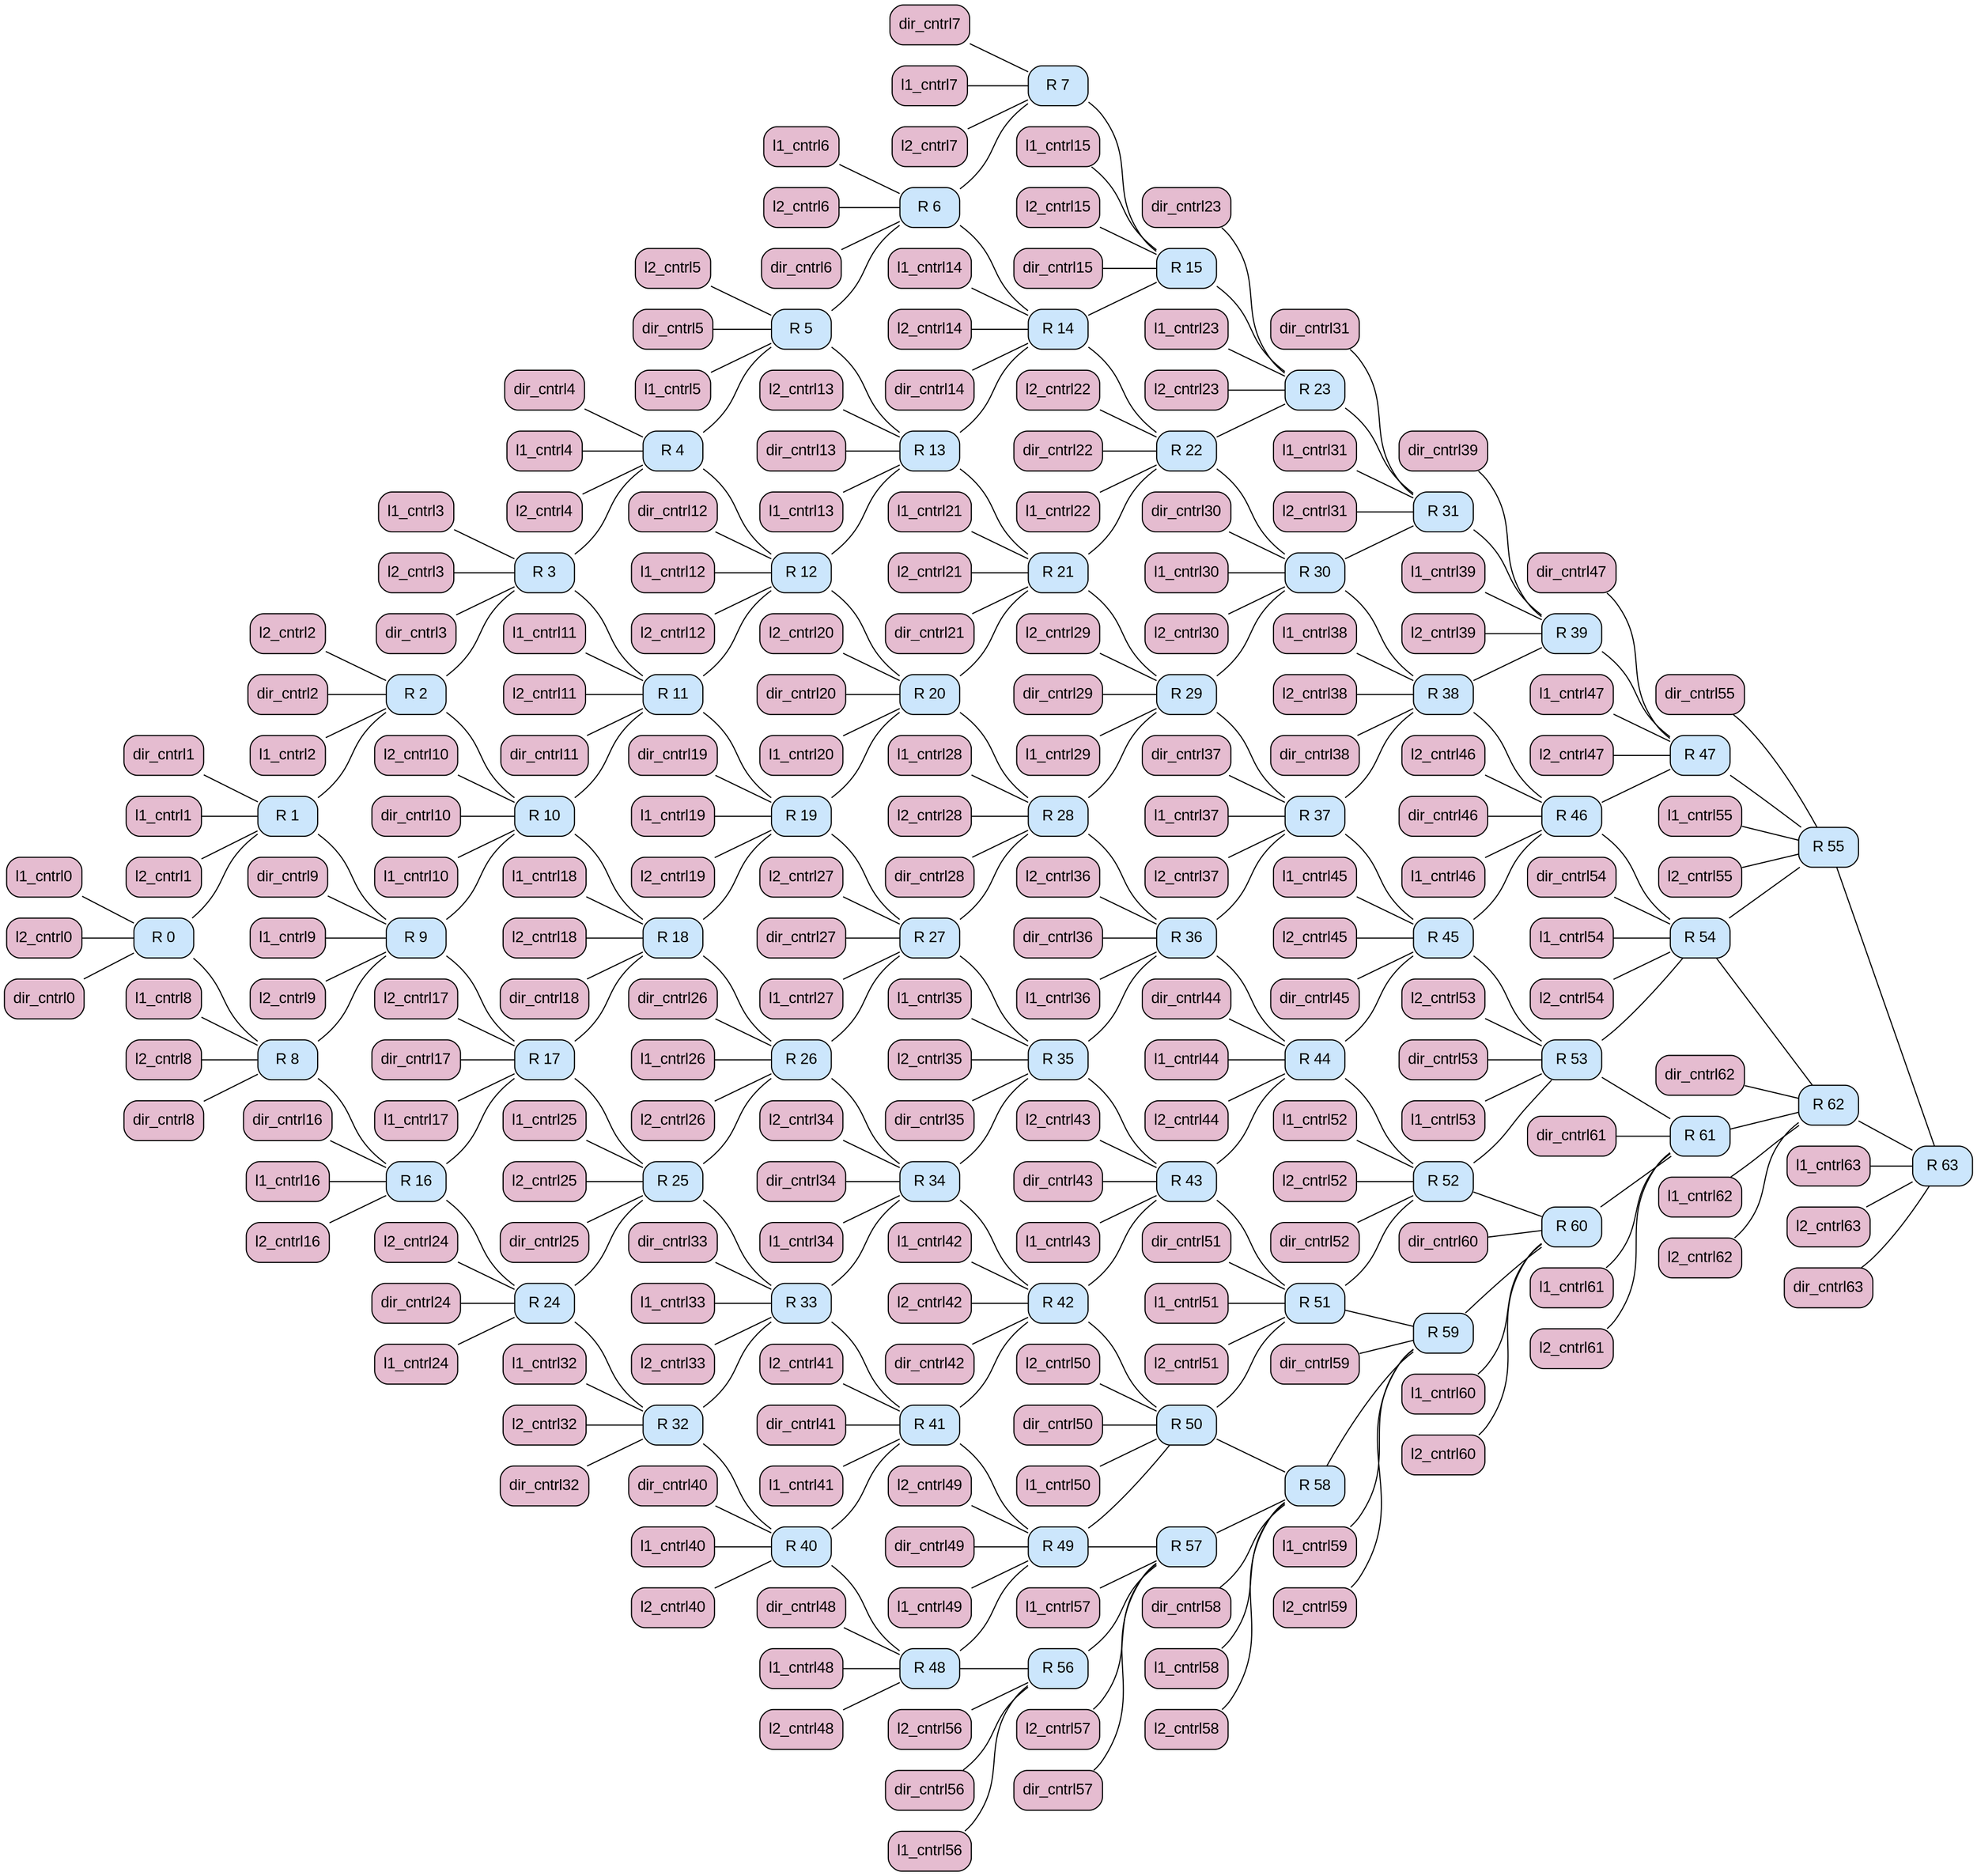 graph G {
rankdir=LR;
"system.ruby.network.routers00" [color="#000000", fillcolor="#cce6fc", fontcolor="#000000", fontname=Arial, fontsize=14, label="R 0", shape=Mrecord, style="rounded, filled"];
"system.ruby.network.routers01" [color="#000000", fillcolor="#cce6fc", fontcolor="#000000", fontname=Arial, fontsize=14, label="R 1", shape=Mrecord, style="rounded, filled"];
"system.ruby.network.routers02" [color="#000000", fillcolor="#cce6fc", fontcolor="#000000", fontname=Arial, fontsize=14, label="R 2", shape=Mrecord, style="rounded, filled"];
"system.ruby.network.routers03" [color="#000000", fillcolor="#cce6fc", fontcolor="#000000", fontname=Arial, fontsize=14, label="R 3", shape=Mrecord, style="rounded, filled"];
"system.ruby.network.routers04" [color="#000000", fillcolor="#cce6fc", fontcolor="#000000", fontname=Arial, fontsize=14, label="R 4", shape=Mrecord, style="rounded, filled"];
"system.ruby.network.routers05" [color="#000000", fillcolor="#cce6fc", fontcolor="#000000", fontname=Arial, fontsize=14, label="R 5", shape=Mrecord, style="rounded, filled"];
"system.ruby.network.routers06" [color="#000000", fillcolor="#cce6fc", fontcolor="#000000", fontname=Arial, fontsize=14, label="R 6", shape=Mrecord, style="rounded, filled"];
"system.ruby.network.routers07" [color="#000000", fillcolor="#cce6fc", fontcolor="#000000", fontname=Arial, fontsize=14, label="R 7", shape=Mrecord, style="rounded, filled"];
"system.ruby.network.routers08" [color="#000000", fillcolor="#cce6fc", fontcolor="#000000", fontname=Arial, fontsize=14, label="R 8", shape=Mrecord, style="rounded, filled"];
"system.ruby.network.routers09" [color="#000000", fillcolor="#cce6fc", fontcolor="#000000", fontname=Arial, fontsize=14, label="R 9", shape=Mrecord, style="rounded, filled"];
"system.ruby.network.routers10" [color="#000000", fillcolor="#cce6fc", fontcolor="#000000", fontname=Arial, fontsize=14, label="R 10", shape=Mrecord, style="rounded, filled"];
"system.ruby.network.routers11" [color="#000000", fillcolor="#cce6fc", fontcolor="#000000", fontname=Arial, fontsize=14, label="R 11", shape=Mrecord, style="rounded, filled"];
"system.ruby.network.routers12" [color="#000000", fillcolor="#cce6fc", fontcolor="#000000", fontname=Arial, fontsize=14, label="R 12", shape=Mrecord, style="rounded, filled"];
"system.ruby.network.routers13" [color="#000000", fillcolor="#cce6fc", fontcolor="#000000", fontname=Arial, fontsize=14, label="R 13", shape=Mrecord, style="rounded, filled"];
"system.ruby.network.routers14" [color="#000000", fillcolor="#cce6fc", fontcolor="#000000", fontname=Arial, fontsize=14, label="R 14", shape=Mrecord, style="rounded, filled"];
"system.ruby.network.routers15" [color="#000000", fillcolor="#cce6fc", fontcolor="#000000", fontname=Arial, fontsize=14, label="R 15", shape=Mrecord, style="rounded, filled"];
"system.ruby.network.routers16" [color="#000000", fillcolor="#cce6fc", fontcolor="#000000", fontname=Arial, fontsize=14, label="R 16", shape=Mrecord, style="rounded, filled"];
"system.ruby.network.routers17" [color="#000000", fillcolor="#cce6fc", fontcolor="#000000", fontname=Arial, fontsize=14, label="R 17", shape=Mrecord, style="rounded, filled"];
"system.ruby.network.routers18" [color="#000000", fillcolor="#cce6fc", fontcolor="#000000", fontname=Arial, fontsize=14, label="R 18", shape=Mrecord, style="rounded, filled"];
"system.ruby.network.routers19" [color="#000000", fillcolor="#cce6fc", fontcolor="#000000", fontname=Arial, fontsize=14, label="R 19", shape=Mrecord, style="rounded, filled"];
"system.ruby.network.routers20" [color="#000000", fillcolor="#cce6fc", fontcolor="#000000", fontname=Arial, fontsize=14, label="R 20", shape=Mrecord, style="rounded, filled"];
"system.ruby.network.routers21" [color="#000000", fillcolor="#cce6fc", fontcolor="#000000", fontname=Arial, fontsize=14, label="R 21", shape=Mrecord, style="rounded, filled"];
"system.ruby.network.routers22" [color="#000000", fillcolor="#cce6fc", fontcolor="#000000", fontname=Arial, fontsize=14, label="R 22", shape=Mrecord, style="rounded, filled"];
"system.ruby.network.routers23" [color="#000000", fillcolor="#cce6fc", fontcolor="#000000", fontname=Arial, fontsize=14, label="R 23", shape=Mrecord, style="rounded, filled"];
"system.ruby.network.routers24" [color="#000000", fillcolor="#cce6fc", fontcolor="#000000", fontname=Arial, fontsize=14, label="R 24", shape=Mrecord, style="rounded, filled"];
"system.ruby.network.routers25" [color="#000000", fillcolor="#cce6fc", fontcolor="#000000", fontname=Arial, fontsize=14, label="R 25", shape=Mrecord, style="rounded, filled"];
"system.ruby.network.routers26" [color="#000000", fillcolor="#cce6fc", fontcolor="#000000", fontname=Arial, fontsize=14, label="R 26", shape=Mrecord, style="rounded, filled"];
"system.ruby.network.routers27" [color="#000000", fillcolor="#cce6fc", fontcolor="#000000", fontname=Arial, fontsize=14, label="R 27", shape=Mrecord, style="rounded, filled"];
"system.ruby.network.routers28" [color="#000000", fillcolor="#cce6fc", fontcolor="#000000", fontname=Arial, fontsize=14, label="R 28", shape=Mrecord, style="rounded, filled"];
"system.ruby.network.routers29" [color="#000000", fillcolor="#cce6fc", fontcolor="#000000", fontname=Arial, fontsize=14, label="R 29", shape=Mrecord, style="rounded, filled"];
"system.ruby.network.routers30" [color="#000000", fillcolor="#cce6fc", fontcolor="#000000", fontname=Arial, fontsize=14, label="R 30", shape=Mrecord, style="rounded, filled"];
"system.ruby.network.routers31" [color="#000000", fillcolor="#cce6fc", fontcolor="#000000", fontname=Arial, fontsize=14, label="R 31", shape=Mrecord, style="rounded, filled"];
"system.ruby.network.routers32" [color="#000000", fillcolor="#cce6fc", fontcolor="#000000", fontname=Arial, fontsize=14, label="R 32", shape=Mrecord, style="rounded, filled"];
"system.ruby.network.routers33" [color="#000000", fillcolor="#cce6fc", fontcolor="#000000", fontname=Arial, fontsize=14, label="R 33", shape=Mrecord, style="rounded, filled"];
"system.ruby.network.routers34" [color="#000000", fillcolor="#cce6fc", fontcolor="#000000", fontname=Arial, fontsize=14, label="R 34", shape=Mrecord, style="rounded, filled"];
"system.ruby.network.routers35" [color="#000000", fillcolor="#cce6fc", fontcolor="#000000", fontname=Arial, fontsize=14, label="R 35", shape=Mrecord, style="rounded, filled"];
"system.ruby.network.routers36" [color="#000000", fillcolor="#cce6fc", fontcolor="#000000", fontname=Arial, fontsize=14, label="R 36", shape=Mrecord, style="rounded, filled"];
"system.ruby.network.routers37" [color="#000000", fillcolor="#cce6fc", fontcolor="#000000", fontname=Arial, fontsize=14, label="R 37", shape=Mrecord, style="rounded, filled"];
"system.ruby.network.routers38" [color="#000000", fillcolor="#cce6fc", fontcolor="#000000", fontname=Arial, fontsize=14, label="R 38", shape=Mrecord, style="rounded, filled"];
"system.ruby.network.routers39" [color="#000000", fillcolor="#cce6fc", fontcolor="#000000", fontname=Arial, fontsize=14, label="R 39", shape=Mrecord, style="rounded, filled"];
"system.ruby.network.routers40" [color="#000000", fillcolor="#cce6fc", fontcolor="#000000", fontname=Arial, fontsize=14, label="R 40", shape=Mrecord, style="rounded, filled"];
"system.ruby.network.routers41" [color="#000000", fillcolor="#cce6fc", fontcolor="#000000", fontname=Arial, fontsize=14, label="R 41", shape=Mrecord, style="rounded, filled"];
"system.ruby.network.routers42" [color="#000000", fillcolor="#cce6fc", fontcolor="#000000", fontname=Arial, fontsize=14, label="R 42", shape=Mrecord, style="rounded, filled"];
"system.ruby.network.routers43" [color="#000000", fillcolor="#cce6fc", fontcolor="#000000", fontname=Arial, fontsize=14, label="R 43", shape=Mrecord, style="rounded, filled"];
"system.ruby.network.routers44" [color="#000000", fillcolor="#cce6fc", fontcolor="#000000", fontname=Arial, fontsize=14, label="R 44", shape=Mrecord, style="rounded, filled"];
"system.ruby.network.routers45" [color="#000000", fillcolor="#cce6fc", fontcolor="#000000", fontname=Arial, fontsize=14, label="R 45", shape=Mrecord, style="rounded, filled"];
"system.ruby.network.routers46" [color="#000000", fillcolor="#cce6fc", fontcolor="#000000", fontname=Arial, fontsize=14, label="R 46", shape=Mrecord, style="rounded, filled"];
"system.ruby.network.routers47" [color="#000000", fillcolor="#cce6fc", fontcolor="#000000", fontname=Arial, fontsize=14, label="R 47", shape=Mrecord, style="rounded, filled"];
"system.ruby.network.routers48" [color="#000000", fillcolor="#cce6fc", fontcolor="#000000", fontname=Arial, fontsize=14, label="R 48", shape=Mrecord, style="rounded, filled"];
"system.ruby.network.routers49" [color="#000000", fillcolor="#cce6fc", fontcolor="#000000", fontname=Arial, fontsize=14, label="R 49", shape=Mrecord, style="rounded, filled"];
"system.ruby.network.routers50" [color="#000000", fillcolor="#cce6fc", fontcolor="#000000", fontname=Arial, fontsize=14, label="R 50", shape=Mrecord, style="rounded, filled"];
"system.ruby.network.routers51" [color="#000000", fillcolor="#cce6fc", fontcolor="#000000", fontname=Arial, fontsize=14, label="R 51", shape=Mrecord, style="rounded, filled"];
"system.ruby.network.routers52" [color="#000000", fillcolor="#cce6fc", fontcolor="#000000", fontname=Arial, fontsize=14, label="R 52", shape=Mrecord, style="rounded, filled"];
"system.ruby.network.routers53" [color="#000000", fillcolor="#cce6fc", fontcolor="#000000", fontname=Arial, fontsize=14, label="R 53", shape=Mrecord, style="rounded, filled"];
"system.ruby.network.routers54" [color="#000000", fillcolor="#cce6fc", fontcolor="#000000", fontname=Arial, fontsize=14, label="R 54", shape=Mrecord, style="rounded, filled"];
"system.ruby.network.routers55" [color="#000000", fillcolor="#cce6fc", fontcolor="#000000", fontname=Arial, fontsize=14, label="R 55", shape=Mrecord, style="rounded, filled"];
"system.ruby.network.routers56" [color="#000000", fillcolor="#cce6fc", fontcolor="#000000", fontname=Arial, fontsize=14, label="R 56", shape=Mrecord, style="rounded, filled"];
"system.ruby.network.routers57" [color="#000000", fillcolor="#cce6fc", fontcolor="#000000", fontname=Arial, fontsize=14, label="R 57", shape=Mrecord, style="rounded, filled"];
"system.ruby.network.routers58" [color="#000000", fillcolor="#cce6fc", fontcolor="#000000", fontname=Arial, fontsize=14, label="R 58", shape=Mrecord, style="rounded, filled"];
"system.ruby.network.routers59" [color="#000000", fillcolor="#cce6fc", fontcolor="#000000", fontname=Arial, fontsize=14, label="R 59", shape=Mrecord, style="rounded, filled"];
"system.ruby.network.routers60" [color="#000000", fillcolor="#cce6fc", fontcolor="#000000", fontname=Arial, fontsize=14, label="R 60", shape=Mrecord, style="rounded, filled"];
"system.ruby.network.routers61" [color="#000000", fillcolor="#cce6fc", fontcolor="#000000", fontname=Arial, fontsize=14, label="R 61", shape=Mrecord, style="rounded, filled"];
"system.ruby.network.routers62" [color="#000000", fillcolor="#cce6fc", fontcolor="#000000", fontname=Arial, fontsize=14, label="R 62", shape=Mrecord, style="rounded, filled"];
"system.ruby.network.routers63" [color="#000000", fillcolor="#cce6fc", fontcolor="#000000", fontname=Arial, fontsize=14, label="R 63", shape=Mrecord, style="rounded, filled"];
"system.ruby.network.routers00" -- "system.ruby.network.routers01";
"system.ruby.network.routers01" -- "system.ruby.network.routers02";
"system.ruby.network.routers02" -- "system.ruby.network.routers03";
"system.ruby.network.routers03" -- "system.ruby.network.routers04";
"system.ruby.network.routers04" -- "system.ruby.network.routers05";
"system.ruby.network.routers05" -- "system.ruby.network.routers06";
"system.ruby.network.routers06" -- "system.ruby.network.routers07";
"system.ruby.network.routers08" -- "system.ruby.network.routers09";
"system.ruby.network.routers09" -- "system.ruby.network.routers10";
"system.ruby.network.routers10" -- "system.ruby.network.routers11";
"system.ruby.network.routers11" -- "system.ruby.network.routers12";
"system.ruby.network.routers12" -- "system.ruby.network.routers13";
"system.ruby.network.routers13" -- "system.ruby.network.routers14";
"system.ruby.network.routers14" -- "system.ruby.network.routers15";
"system.ruby.network.routers16" -- "system.ruby.network.routers17";
"system.ruby.network.routers17" -- "system.ruby.network.routers18";
"system.ruby.network.routers18" -- "system.ruby.network.routers19";
"system.ruby.network.routers19" -- "system.ruby.network.routers20";
"system.ruby.network.routers20" -- "system.ruby.network.routers21";
"system.ruby.network.routers21" -- "system.ruby.network.routers22";
"system.ruby.network.routers22" -- "system.ruby.network.routers23";
"system.ruby.network.routers24" -- "system.ruby.network.routers25";
"system.ruby.network.routers25" -- "system.ruby.network.routers26";
"system.ruby.network.routers26" -- "system.ruby.network.routers27";
"system.ruby.network.routers27" -- "system.ruby.network.routers28";
"system.ruby.network.routers28" -- "system.ruby.network.routers29";
"system.ruby.network.routers29" -- "system.ruby.network.routers30";
"system.ruby.network.routers30" -- "system.ruby.network.routers31";
"system.ruby.network.routers32" -- "system.ruby.network.routers33";
"system.ruby.network.routers33" -- "system.ruby.network.routers34";
"system.ruby.network.routers34" -- "system.ruby.network.routers35";
"system.ruby.network.routers35" -- "system.ruby.network.routers36";
"system.ruby.network.routers36" -- "system.ruby.network.routers37";
"system.ruby.network.routers37" -- "system.ruby.network.routers38";
"system.ruby.network.routers38" -- "system.ruby.network.routers39";
"system.ruby.network.routers40" -- "system.ruby.network.routers41";
"system.ruby.network.routers41" -- "system.ruby.network.routers42";
"system.ruby.network.routers42" -- "system.ruby.network.routers43";
"system.ruby.network.routers43" -- "system.ruby.network.routers44";
"system.ruby.network.routers44" -- "system.ruby.network.routers45";
"system.ruby.network.routers45" -- "system.ruby.network.routers46";
"system.ruby.network.routers46" -- "system.ruby.network.routers47";
"system.ruby.network.routers48" -- "system.ruby.network.routers49";
"system.ruby.network.routers49" -- "system.ruby.network.routers50";
"system.ruby.network.routers50" -- "system.ruby.network.routers51";
"system.ruby.network.routers51" -- "system.ruby.network.routers52";
"system.ruby.network.routers52" -- "system.ruby.network.routers53";
"system.ruby.network.routers53" -- "system.ruby.network.routers54";
"system.ruby.network.routers54" -- "system.ruby.network.routers55";
"system.ruby.network.routers56" -- "system.ruby.network.routers57";
"system.ruby.network.routers57" -- "system.ruby.network.routers58";
"system.ruby.network.routers58" -- "system.ruby.network.routers59";
"system.ruby.network.routers59" -- "system.ruby.network.routers60";
"system.ruby.network.routers60" -- "system.ruby.network.routers61";
"system.ruby.network.routers61" -- "system.ruby.network.routers62";
"system.ruby.network.routers62" -- "system.ruby.network.routers63";
"system.ruby.network.routers00" -- "system.ruby.network.routers08";
"system.ruby.network.routers08" -- "system.ruby.network.routers16";
"system.ruby.network.routers16" -- "system.ruby.network.routers24";
"system.ruby.network.routers24" -- "system.ruby.network.routers32";
"system.ruby.network.routers32" -- "system.ruby.network.routers40";
"system.ruby.network.routers40" -- "system.ruby.network.routers48";
"system.ruby.network.routers48" -- "system.ruby.network.routers56";
"system.ruby.network.routers01" -- "system.ruby.network.routers09";
"system.ruby.network.routers09" -- "system.ruby.network.routers17";
"system.ruby.network.routers17" -- "system.ruby.network.routers25";
"system.ruby.network.routers25" -- "system.ruby.network.routers33";
"system.ruby.network.routers33" -- "system.ruby.network.routers41";
"system.ruby.network.routers41" -- "system.ruby.network.routers49";
"system.ruby.network.routers49" -- "system.ruby.network.routers57";
"system.ruby.network.routers02" -- "system.ruby.network.routers10";
"system.ruby.network.routers10" -- "system.ruby.network.routers18";
"system.ruby.network.routers18" -- "system.ruby.network.routers26";
"system.ruby.network.routers26" -- "system.ruby.network.routers34";
"system.ruby.network.routers34" -- "system.ruby.network.routers42";
"system.ruby.network.routers42" -- "system.ruby.network.routers50";
"system.ruby.network.routers50" -- "system.ruby.network.routers58";
"system.ruby.network.routers03" -- "system.ruby.network.routers11";
"system.ruby.network.routers11" -- "system.ruby.network.routers19";
"system.ruby.network.routers19" -- "system.ruby.network.routers27";
"system.ruby.network.routers27" -- "system.ruby.network.routers35";
"system.ruby.network.routers35" -- "system.ruby.network.routers43";
"system.ruby.network.routers43" -- "system.ruby.network.routers51";
"system.ruby.network.routers51" -- "system.ruby.network.routers59";
"system.ruby.network.routers04" -- "system.ruby.network.routers12";
"system.ruby.network.routers12" -- "system.ruby.network.routers20";
"system.ruby.network.routers20" -- "system.ruby.network.routers28";
"system.ruby.network.routers28" -- "system.ruby.network.routers36";
"system.ruby.network.routers36" -- "system.ruby.network.routers44";
"system.ruby.network.routers44" -- "system.ruby.network.routers52";
"system.ruby.network.routers52" -- "system.ruby.network.routers60";
"system.ruby.network.routers05" -- "system.ruby.network.routers13";
"system.ruby.network.routers13" -- "system.ruby.network.routers21";
"system.ruby.network.routers21" -- "system.ruby.network.routers29";
"system.ruby.network.routers29" -- "system.ruby.network.routers37";
"system.ruby.network.routers37" -- "system.ruby.network.routers45";
"system.ruby.network.routers45" -- "system.ruby.network.routers53";
"system.ruby.network.routers53" -- "system.ruby.network.routers61";
"system.ruby.network.routers06" -- "system.ruby.network.routers14";
"system.ruby.network.routers14" -- "system.ruby.network.routers22";
"system.ruby.network.routers22" -- "system.ruby.network.routers30";
"system.ruby.network.routers30" -- "system.ruby.network.routers38";
"system.ruby.network.routers38" -- "system.ruby.network.routers46";
"system.ruby.network.routers46" -- "system.ruby.network.routers54";
"system.ruby.network.routers54" -- "system.ruby.network.routers62";
"system.ruby.network.routers07" -- "system.ruby.network.routers15";
"system.ruby.network.routers15" -- "system.ruby.network.routers23";
"system.ruby.network.routers23" -- "system.ruby.network.routers31";
"system.ruby.network.routers31" -- "system.ruby.network.routers39";
"system.ruby.network.routers39" -- "system.ruby.network.routers47";
"system.ruby.network.routers47" -- "system.ruby.network.routers55";
"system.ruby.network.routers55" -- "system.ruby.network.routers63";
"system.ruby.l1_cntrl0" [color="#000000", fillcolor="#e5bcd0", fontcolor="#000000", fontname=Arial, fontsize=14, label=l1_cntrl0, shape=Mrecord, style="rounded, filled"];
"system.ruby.l1_cntrl0" -- "system.ruby.network.routers00";
"system.ruby.l1_cntrl1" [color="#000000", fillcolor="#e5bcd0", fontcolor="#000000", fontname=Arial, fontsize=14, label=l1_cntrl1, shape=Mrecord, style="rounded, filled"];
"system.ruby.l1_cntrl1" -- "system.ruby.network.routers01";
"system.ruby.l1_cntrl2" [color="#000000", fillcolor="#e5bcd0", fontcolor="#000000", fontname=Arial, fontsize=14, label=l1_cntrl2, shape=Mrecord, style="rounded, filled"];
"system.ruby.l1_cntrl2" -- "system.ruby.network.routers02";
"system.ruby.l1_cntrl3" [color="#000000", fillcolor="#e5bcd0", fontcolor="#000000", fontname=Arial, fontsize=14, label=l1_cntrl3, shape=Mrecord, style="rounded, filled"];
"system.ruby.l1_cntrl3" -- "system.ruby.network.routers03";
"system.ruby.l1_cntrl4" [color="#000000", fillcolor="#e5bcd0", fontcolor="#000000", fontname=Arial, fontsize=14, label=l1_cntrl4, shape=Mrecord, style="rounded, filled"];
"system.ruby.l1_cntrl4" -- "system.ruby.network.routers04";
"system.ruby.l1_cntrl5" [color="#000000", fillcolor="#e5bcd0", fontcolor="#000000", fontname=Arial, fontsize=14, label=l1_cntrl5, shape=Mrecord, style="rounded, filled"];
"system.ruby.l1_cntrl5" -- "system.ruby.network.routers05";
"system.ruby.l1_cntrl6" [color="#000000", fillcolor="#e5bcd0", fontcolor="#000000", fontname=Arial, fontsize=14, label=l1_cntrl6, shape=Mrecord, style="rounded, filled"];
"system.ruby.l1_cntrl6" -- "system.ruby.network.routers06";
"system.ruby.l1_cntrl7" [color="#000000", fillcolor="#e5bcd0", fontcolor="#000000", fontname=Arial, fontsize=14, label=l1_cntrl7, shape=Mrecord, style="rounded, filled"];
"system.ruby.l1_cntrl7" -- "system.ruby.network.routers07";
"system.ruby.l1_cntrl8" [color="#000000", fillcolor="#e5bcd0", fontcolor="#000000", fontname=Arial, fontsize=14, label=l1_cntrl8, shape=Mrecord, style="rounded, filled"];
"system.ruby.l1_cntrl8" -- "system.ruby.network.routers08";
"system.ruby.l1_cntrl9" [color="#000000", fillcolor="#e5bcd0", fontcolor="#000000", fontname=Arial, fontsize=14, label=l1_cntrl9, shape=Mrecord, style="rounded, filled"];
"system.ruby.l1_cntrl9" -- "system.ruby.network.routers09";
"system.ruby.l1_cntrl10" [color="#000000", fillcolor="#e5bcd0", fontcolor="#000000", fontname=Arial, fontsize=14, label=l1_cntrl10, shape=Mrecord, style="rounded, filled"];
"system.ruby.l1_cntrl10" -- "system.ruby.network.routers10";
"system.ruby.l1_cntrl11" [color="#000000", fillcolor="#e5bcd0", fontcolor="#000000", fontname=Arial, fontsize=14, label=l1_cntrl11, shape=Mrecord, style="rounded, filled"];
"system.ruby.l1_cntrl11" -- "system.ruby.network.routers11";
"system.ruby.l1_cntrl12" [color="#000000", fillcolor="#e5bcd0", fontcolor="#000000", fontname=Arial, fontsize=14, label=l1_cntrl12, shape=Mrecord, style="rounded, filled"];
"system.ruby.l1_cntrl12" -- "system.ruby.network.routers12";
"system.ruby.l1_cntrl13" [color="#000000", fillcolor="#e5bcd0", fontcolor="#000000", fontname=Arial, fontsize=14, label=l1_cntrl13, shape=Mrecord, style="rounded, filled"];
"system.ruby.l1_cntrl13" -- "system.ruby.network.routers13";
"system.ruby.l1_cntrl14" [color="#000000", fillcolor="#e5bcd0", fontcolor="#000000", fontname=Arial, fontsize=14, label=l1_cntrl14, shape=Mrecord, style="rounded, filled"];
"system.ruby.l1_cntrl14" -- "system.ruby.network.routers14";
"system.ruby.l1_cntrl15" [color="#000000", fillcolor="#e5bcd0", fontcolor="#000000", fontname=Arial, fontsize=14, label=l1_cntrl15, shape=Mrecord, style="rounded, filled"];
"system.ruby.l1_cntrl15" -- "system.ruby.network.routers15";
"system.ruby.l1_cntrl16" [color="#000000", fillcolor="#e5bcd0", fontcolor="#000000", fontname=Arial, fontsize=14, label=l1_cntrl16, shape=Mrecord, style="rounded, filled"];
"system.ruby.l1_cntrl16" -- "system.ruby.network.routers16";
"system.ruby.l1_cntrl17" [color="#000000", fillcolor="#e5bcd0", fontcolor="#000000", fontname=Arial, fontsize=14, label=l1_cntrl17, shape=Mrecord, style="rounded, filled"];
"system.ruby.l1_cntrl17" -- "system.ruby.network.routers17";
"system.ruby.l1_cntrl18" [color="#000000", fillcolor="#e5bcd0", fontcolor="#000000", fontname=Arial, fontsize=14, label=l1_cntrl18, shape=Mrecord, style="rounded, filled"];
"system.ruby.l1_cntrl18" -- "system.ruby.network.routers18";
"system.ruby.l1_cntrl19" [color="#000000", fillcolor="#e5bcd0", fontcolor="#000000", fontname=Arial, fontsize=14, label=l1_cntrl19, shape=Mrecord, style="rounded, filled"];
"system.ruby.l1_cntrl19" -- "system.ruby.network.routers19";
"system.ruby.l1_cntrl20" [color="#000000", fillcolor="#e5bcd0", fontcolor="#000000", fontname=Arial, fontsize=14, label=l1_cntrl20, shape=Mrecord, style="rounded, filled"];
"system.ruby.l1_cntrl20" -- "system.ruby.network.routers20";
"system.ruby.l1_cntrl21" [color="#000000", fillcolor="#e5bcd0", fontcolor="#000000", fontname=Arial, fontsize=14, label=l1_cntrl21, shape=Mrecord, style="rounded, filled"];
"system.ruby.l1_cntrl21" -- "system.ruby.network.routers21";
"system.ruby.l1_cntrl22" [color="#000000", fillcolor="#e5bcd0", fontcolor="#000000", fontname=Arial, fontsize=14, label=l1_cntrl22, shape=Mrecord, style="rounded, filled"];
"system.ruby.l1_cntrl22" -- "system.ruby.network.routers22";
"system.ruby.l1_cntrl23" [color="#000000", fillcolor="#e5bcd0", fontcolor="#000000", fontname=Arial, fontsize=14, label=l1_cntrl23, shape=Mrecord, style="rounded, filled"];
"system.ruby.l1_cntrl23" -- "system.ruby.network.routers23";
"system.ruby.l1_cntrl24" [color="#000000", fillcolor="#e5bcd0", fontcolor="#000000", fontname=Arial, fontsize=14, label=l1_cntrl24, shape=Mrecord, style="rounded, filled"];
"system.ruby.l1_cntrl24" -- "system.ruby.network.routers24";
"system.ruby.l1_cntrl25" [color="#000000", fillcolor="#e5bcd0", fontcolor="#000000", fontname=Arial, fontsize=14, label=l1_cntrl25, shape=Mrecord, style="rounded, filled"];
"system.ruby.l1_cntrl25" -- "system.ruby.network.routers25";
"system.ruby.l1_cntrl26" [color="#000000", fillcolor="#e5bcd0", fontcolor="#000000", fontname=Arial, fontsize=14, label=l1_cntrl26, shape=Mrecord, style="rounded, filled"];
"system.ruby.l1_cntrl26" -- "system.ruby.network.routers26";
"system.ruby.l1_cntrl27" [color="#000000", fillcolor="#e5bcd0", fontcolor="#000000", fontname=Arial, fontsize=14, label=l1_cntrl27, shape=Mrecord, style="rounded, filled"];
"system.ruby.l1_cntrl27" -- "system.ruby.network.routers27";
"system.ruby.l1_cntrl28" [color="#000000", fillcolor="#e5bcd0", fontcolor="#000000", fontname=Arial, fontsize=14, label=l1_cntrl28, shape=Mrecord, style="rounded, filled"];
"system.ruby.l1_cntrl28" -- "system.ruby.network.routers28";
"system.ruby.l1_cntrl29" [color="#000000", fillcolor="#e5bcd0", fontcolor="#000000", fontname=Arial, fontsize=14, label=l1_cntrl29, shape=Mrecord, style="rounded, filled"];
"system.ruby.l1_cntrl29" -- "system.ruby.network.routers29";
"system.ruby.l1_cntrl30" [color="#000000", fillcolor="#e5bcd0", fontcolor="#000000", fontname=Arial, fontsize=14, label=l1_cntrl30, shape=Mrecord, style="rounded, filled"];
"system.ruby.l1_cntrl30" -- "system.ruby.network.routers30";
"system.ruby.l1_cntrl31" [color="#000000", fillcolor="#e5bcd0", fontcolor="#000000", fontname=Arial, fontsize=14, label=l1_cntrl31, shape=Mrecord, style="rounded, filled"];
"system.ruby.l1_cntrl31" -- "system.ruby.network.routers31";
"system.ruby.l1_cntrl32" [color="#000000", fillcolor="#e5bcd0", fontcolor="#000000", fontname=Arial, fontsize=14, label=l1_cntrl32, shape=Mrecord, style="rounded, filled"];
"system.ruby.l1_cntrl32" -- "system.ruby.network.routers32";
"system.ruby.l1_cntrl33" [color="#000000", fillcolor="#e5bcd0", fontcolor="#000000", fontname=Arial, fontsize=14, label=l1_cntrl33, shape=Mrecord, style="rounded, filled"];
"system.ruby.l1_cntrl33" -- "system.ruby.network.routers33";
"system.ruby.l1_cntrl34" [color="#000000", fillcolor="#e5bcd0", fontcolor="#000000", fontname=Arial, fontsize=14, label=l1_cntrl34, shape=Mrecord, style="rounded, filled"];
"system.ruby.l1_cntrl34" -- "system.ruby.network.routers34";
"system.ruby.l1_cntrl35" [color="#000000", fillcolor="#e5bcd0", fontcolor="#000000", fontname=Arial, fontsize=14, label=l1_cntrl35, shape=Mrecord, style="rounded, filled"];
"system.ruby.l1_cntrl35" -- "system.ruby.network.routers35";
"system.ruby.l1_cntrl36" [color="#000000", fillcolor="#e5bcd0", fontcolor="#000000", fontname=Arial, fontsize=14, label=l1_cntrl36, shape=Mrecord, style="rounded, filled"];
"system.ruby.l1_cntrl36" -- "system.ruby.network.routers36";
"system.ruby.l1_cntrl37" [color="#000000", fillcolor="#e5bcd0", fontcolor="#000000", fontname=Arial, fontsize=14, label=l1_cntrl37, shape=Mrecord, style="rounded, filled"];
"system.ruby.l1_cntrl37" -- "system.ruby.network.routers37";
"system.ruby.l1_cntrl38" [color="#000000", fillcolor="#e5bcd0", fontcolor="#000000", fontname=Arial, fontsize=14, label=l1_cntrl38, shape=Mrecord, style="rounded, filled"];
"system.ruby.l1_cntrl38" -- "system.ruby.network.routers38";
"system.ruby.l1_cntrl39" [color="#000000", fillcolor="#e5bcd0", fontcolor="#000000", fontname=Arial, fontsize=14, label=l1_cntrl39, shape=Mrecord, style="rounded, filled"];
"system.ruby.l1_cntrl39" -- "system.ruby.network.routers39";
"system.ruby.l1_cntrl40" [color="#000000", fillcolor="#e5bcd0", fontcolor="#000000", fontname=Arial, fontsize=14, label=l1_cntrl40, shape=Mrecord, style="rounded, filled"];
"system.ruby.l1_cntrl40" -- "system.ruby.network.routers40";
"system.ruby.l1_cntrl41" [color="#000000", fillcolor="#e5bcd0", fontcolor="#000000", fontname=Arial, fontsize=14, label=l1_cntrl41, shape=Mrecord, style="rounded, filled"];
"system.ruby.l1_cntrl41" -- "system.ruby.network.routers41";
"system.ruby.l1_cntrl42" [color="#000000", fillcolor="#e5bcd0", fontcolor="#000000", fontname=Arial, fontsize=14, label=l1_cntrl42, shape=Mrecord, style="rounded, filled"];
"system.ruby.l1_cntrl42" -- "system.ruby.network.routers42";
"system.ruby.l1_cntrl43" [color="#000000", fillcolor="#e5bcd0", fontcolor="#000000", fontname=Arial, fontsize=14, label=l1_cntrl43, shape=Mrecord, style="rounded, filled"];
"system.ruby.l1_cntrl43" -- "system.ruby.network.routers43";
"system.ruby.l1_cntrl44" [color="#000000", fillcolor="#e5bcd0", fontcolor="#000000", fontname=Arial, fontsize=14, label=l1_cntrl44, shape=Mrecord, style="rounded, filled"];
"system.ruby.l1_cntrl44" -- "system.ruby.network.routers44";
"system.ruby.l1_cntrl45" [color="#000000", fillcolor="#e5bcd0", fontcolor="#000000", fontname=Arial, fontsize=14, label=l1_cntrl45, shape=Mrecord, style="rounded, filled"];
"system.ruby.l1_cntrl45" -- "system.ruby.network.routers45";
"system.ruby.l1_cntrl46" [color="#000000", fillcolor="#e5bcd0", fontcolor="#000000", fontname=Arial, fontsize=14, label=l1_cntrl46, shape=Mrecord, style="rounded, filled"];
"system.ruby.l1_cntrl46" -- "system.ruby.network.routers46";
"system.ruby.l1_cntrl47" [color="#000000", fillcolor="#e5bcd0", fontcolor="#000000", fontname=Arial, fontsize=14, label=l1_cntrl47, shape=Mrecord, style="rounded, filled"];
"system.ruby.l1_cntrl47" -- "system.ruby.network.routers47";
"system.ruby.l1_cntrl48" [color="#000000", fillcolor="#e5bcd0", fontcolor="#000000", fontname=Arial, fontsize=14, label=l1_cntrl48, shape=Mrecord, style="rounded, filled"];
"system.ruby.l1_cntrl48" -- "system.ruby.network.routers48";
"system.ruby.l1_cntrl49" [color="#000000", fillcolor="#e5bcd0", fontcolor="#000000", fontname=Arial, fontsize=14, label=l1_cntrl49, shape=Mrecord, style="rounded, filled"];
"system.ruby.l1_cntrl49" -- "system.ruby.network.routers49";
"system.ruby.l1_cntrl50" [color="#000000", fillcolor="#e5bcd0", fontcolor="#000000", fontname=Arial, fontsize=14, label=l1_cntrl50, shape=Mrecord, style="rounded, filled"];
"system.ruby.l1_cntrl50" -- "system.ruby.network.routers50";
"system.ruby.l1_cntrl51" [color="#000000", fillcolor="#e5bcd0", fontcolor="#000000", fontname=Arial, fontsize=14, label=l1_cntrl51, shape=Mrecord, style="rounded, filled"];
"system.ruby.l1_cntrl51" -- "system.ruby.network.routers51";
"system.ruby.l1_cntrl52" [color="#000000", fillcolor="#e5bcd0", fontcolor="#000000", fontname=Arial, fontsize=14, label=l1_cntrl52, shape=Mrecord, style="rounded, filled"];
"system.ruby.l1_cntrl52" -- "system.ruby.network.routers52";
"system.ruby.l1_cntrl53" [color="#000000", fillcolor="#e5bcd0", fontcolor="#000000", fontname=Arial, fontsize=14, label=l1_cntrl53, shape=Mrecord, style="rounded, filled"];
"system.ruby.l1_cntrl53" -- "system.ruby.network.routers53";
"system.ruby.l1_cntrl54" [color="#000000", fillcolor="#e5bcd0", fontcolor="#000000", fontname=Arial, fontsize=14, label=l1_cntrl54, shape=Mrecord, style="rounded, filled"];
"system.ruby.l1_cntrl54" -- "system.ruby.network.routers54";
"system.ruby.l1_cntrl55" [color="#000000", fillcolor="#e5bcd0", fontcolor="#000000", fontname=Arial, fontsize=14, label=l1_cntrl55, shape=Mrecord, style="rounded, filled"];
"system.ruby.l1_cntrl55" -- "system.ruby.network.routers55";
"system.ruby.l1_cntrl56" [color="#000000", fillcolor="#e5bcd0", fontcolor="#000000", fontname=Arial, fontsize=14, label=l1_cntrl56, shape=Mrecord, style="rounded, filled"];
"system.ruby.l1_cntrl56" -- "system.ruby.network.routers56";
"system.ruby.l1_cntrl57" [color="#000000", fillcolor="#e5bcd0", fontcolor="#000000", fontname=Arial, fontsize=14, label=l1_cntrl57, shape=Mrecord, style="rounded, filled"];
"system.ruby.l1_cntrl57" -- "system.ruby.network.routers57";
"system.ruby.l1_cntrl58" [color="#000000", fillcolor="#e5bcd0", fontcolor="#000000", fontname=Arial, fontsize=14, label=l1_cntrl58, shape=Mrecord, style="rounded, filled"];
"system.ruby.l1_cntrl58" -- "system.ruby.network.routers58";
"system.ruby.l1_cntrl59" [color="#000000", fillcolor="#e5bcd0", fontcolor="#000000", fontname=Arial, fontsize=14, label=l1_cntrl59, shape=Mrecord, style="rounded, filled"];
"system.ruby.l1_cntrl59" -- "system.ruby.network.routers59";
"system.ruby.l1_cntrl60" [color="#000000", fillcolor="#e5bcd0", fontcolor="#000000", fontname=Arial, fontsize=14, label=l1_cntrl60, shape=Mrecord, style="rounded, filled"];
"system.ruby.l1_cntrl60" -- "system.ruby.network.routers60";
"system.ruby.l1_cntrl61" [color="#000000", fillcolor="#e5bcd0", fontcolor="#000000", fontname=Arial, fontsize=14, label=l1_cntrl61, shape=Mrecord, style="rounded, filled"];
"system.ruby.l1_cntrl61" -- "system.ruby.network.routers61";
"system.ruby.l1_cntrl62" [color="#000000", fillcolor="#e5bcd0", fontcolor="#000000", fontname=Arial, fontsize=14, label=l1_cntrl62, shape=Mrecord, style="rounded, filled"];
"system.ruby.l1_cntrl62" -- "system.ruby.network.routers62";
"system.ruby.l1_cntrl63" [color="#000000", fillcolor="#e5bcd0", fontcolor="#000000", fontname=Arial, fontsize=14, label=l1_cntrl63, shape=Mrecord, style="rounded, filled"];
"system.ruby.l1_cntrl63" -- "system.ruby.network.routers63";
"system.ruby.l2_cntrl0" [color="#000000", fillcolor="#e5bcd0", fontcolor="#000000", fontname=Arial, fontsize=14, label=l2_cntrl0, shape=Mrecord, style="rounded, filled"];
"system.ruby.l2_cntrl0" -- "system.ruby.network.routers00";
"system.ruby.l2_cntrl1" [color="#000000", fillcolor="#e5bcd0", fontcolor="#000000", fontname=Arial, fontsize=14, label=l2_cntrl1, shape=Mrecord, style="rounded, filled"];
"system.ruby.l2_cntrl1" -- "system.ruby.network.routers01";
"system.ruby.l2_cntrl2" [color="#000000", fillcolor="#e5bcd0", fontcolor="#000000", fontname=Arial, fontsize=14, label=l2_cntrl2, shape=Mrecord, style="rounded, filled"];
"system.ruby.l2_cntrl2" -- "system.ruby.network.routers02";
"system.ruby.l2_cntrl3" [color="#000000", fillcolor="#e5bcd0", fontcolor="#000000", fontname=Arial, fontsize=14, label=l2_cntrl3, shape=Mrecord, style="rounded, filled"];
"system.ruby.l2_cntrl3" -- "system.ruby.network.routers03";
"system.ruby.l2_cntrl4" [color="#000000", fillcolor="#e5bcd0", fontcolor="#000000", fontname=Arial, fontsize=14, label=l2_cntrl4, shape=Mrecord, style="rounded, filled"];
"system.ruby.l2_cntrl4" -- "system.ruby.network.routers04";
"system.ruby.l2_cntrl5" [color="#000000", fillcolor="#e5bcd0", fontcolor="#000000", fontname=Arial, fontsize=14, label=l2_cntrl5, shape=Mrecord, style="rounded, filled"];
"system.ruby.l2_cntrl5" -- "system.ruby.network.routers05";
"system.ruby.l2_cntrl6" [color="#000000", fillcolor="#e5bcd0", fontcolor="#000000", fontname=Arial, fontsize=14, label=l2_cntrl6, shape=Mrecord, style="rounded, filled"];
"system.ruby.l2_cntrl6" -- "system.ruby.network.routers06";
"system.ruby.l2_cntrl7" [color="#000000", fillcolor="#e5bcd0", fontcolor="#000000", fontname=Arial, fontsize=14, label=l2_cntrl7, shape=Mrecord, style="rounded, filled"];
"system.ruby.l2_cntrl7" -- "system.ruby.network.routers07";
"system.ruby.l2_cntrl8" [color="#000000", fillcolor="#e5bcd0", fontcolor="#000000", fontname=Arial, fontsize=14, label=l2_cntrl8, shape=Mrecord, style="rounded, filled"];
"system.ruby.l2_cntrl8" -- "system.ruby.network.routers08";
"system.ruby.l2_cntrl9" [color="#000000", fillcolor="#e5bcd0", fontcolor="#000000", fontname=Arial, fontsize=14, label=l2_cntrl9, shape=Mrecord, style="rounded, filled"];
"system.ruby.l2_cntrl9" -- "system.ruby.network.routers09";
"system.ruby.l2_cntrl10" [color="#000000", fillcolor="#e5bcd0", fontcolor="#000000", fontname=Arial, fontsize=14, label=l2_cntrl10, shape=Mrecord, style="rounded, filled"];
"system.ruby.l2_cntrl10" -- "system.ruby.network.routers10";
"system.ruby.l2_cntrl11" [color="#000000", fillcolor="#e5bcd0", fontcolor="#000000", fontname=Arial, fontsize=14, label=l2_cntrl11, shape=Mrecord, style="rounded, filled"];
"system.ruby.l2_cntrl11" -- "system.ruby.network.routers11";
"system.ruby.l2_cntrl12" [color="#000000", fillcolor="#e5bcd0", fontcolor="#000000", fontname=Arial, fontsize=14, label=l2_cntrl12, shape=Mrecord, style="rounded, filled"];
"system.ruby.l2_cntrl12" -- "system.ruby.network.routers12";
"system.ruby.l2_cntrl13" [color="#000000", fillcolor="#e5bcd0", fontcolor="#000000", fontname=Arial, fontsize=14, label=l2_cntrl13, shape=Mrecord, style="rounded, filled"];
"system.ruby.l2_cntrl13" -- "system.ruby.network.routers13";
"system.ruby.l2_cntrl14" [color="#000000", fillcolor="#e5bcd0", fontcolor="#000000", fontname=Arial, fontsize=14, label=l2_cntrl14, shape=Mrecord, style="rounded, filled"];
"system.ruby.l2_cntrl14" -- "system.ruby.network.routers14";
"system.ruby.l2_cntrl15" [color="#000000", fillcolor="#e5bcd0", fontcolor="#000000", fontname=Arial, fontsize=14, label=l2_cntrl15, shape=Mrecord, style="rounded, filled"];
"system.ruby.l2_cntrl15" -- "system.ruby.network.routers15";
"system.ruby.l2_cntrl16" [color="#000000", fillcolor="#e5bcd0", fontcolor="#000000", fontname=Arial, fontsize=14, label=l2_cntrl16, shape=Mrecord, style="rounded, filled"];
"system.ruby.l2_cntrl16" -- "system.ruby.network.routers16";
"system.ruby.l2_cntrl17" [color="#000000", fillcolor="#e5bcd0", fontcolor="#000000", fontname=Arial, fontsize=14, label=l2_cntrl17, shape=Mrecord, style="rounded, filled"];
"system.ruby.l2_cntrl17" -- "system.ruby.network.routers17";
"system.ruby.l2_cntrl18" [color="#000000", fillcolor="#e5bcd0", fontcolor="#000000", fontname=Arial, fontsize=14, label=l2_cntrl18, shape=Mrecord, style="rounded, filled"];
"system.ruby.l2_cntrl18" -- "system.ruby.network.routers18";
"system.ruby.l2_cntrl19" [color="#000000", fillcolor="#e5bcd0", fontcolor="#000000", fontname=Arial, fontsize=14, label=l2_cntrl19, shape=Mrecord, style="rounded, filled"];
"system.ruby.l2_cntrl19" -- "system.ruby.network.routers19";
"system.ruby.l2_cntrl20" [color="#000000", fillcolor="#e5bcd0", fontcolor="#000000", fontname=Arial, fontsize=14, label=l2_cntrl20, shape=Mrecord, style="rounded, filled"];
"system.ruby.l2_cntrl20" -- "system.ruby.network.routers20";
"system.ruby.l2_cntrl21" [color="#000000", fillcolor="#e5bcd0", fontcolor="#000000", fontname=Arial, fontsize=14, label=l2_cntrl21, shape=Mrecord, style="rounded, filled"];
"system.ruby.l2_cntrl21" -- "system.ruby.network.routers21";
"system.ruby.l2_cntrl22" [color="#000000", fillcolor="#e5bcd0", fontcolor="#000000", fontname=Arial, fontsize=14, label=l2_cntrl22, shape=Mrecord, style="rounded, filled"];
"system.ruby.l2_cntrl22" -- "system.ruby.network.routers22";
"system.ruby.l2_cntrl23" [color="#000000", fillcolor="#e5bcd0", fontcolor="#000000", fontname=Arial, fontsize=14, label=l2_cntrl23, shape=Mrecord, style="rounded, filled"];
"system.ruby.l2_cntrl23" -- "system.ruby.network.routers23";
"system.ruby.l2_cntrl24" [color="#000000", fillcolor="#e5bcd0", fontcolor="#000000", fontname=Arial, fontsize=14, label=l2_cntrl24, shape=Mrecord, style="rounded, filled"];
"system.ruby.l2_cntrl24" -- "system.ruby.network.routers24";
"system.ruby.l2_cntrl25" [color="#000000", fillcolor="#e5bcd0", fontcolor="#000000", fontname=Arial, fontsize=14, label=l2_cntrl25, shape=Mrecord, style="rounded, filled"];
"system.ruby.l2_cntrl25" -- "system.ruby.network.routers25";
"system.ruby.l2_cntrl26" [color="#000000", fillcolor="#e5bcd0", fontcolor="#000000", fontname=Arial, fontsize=14, label=l2_cntrl26, shape=Mrecord, style="rounded, filled"];
"system.ruby.l2_cntrl26" -- "system.ruby.network.routers26";
"system.ruby.l2_cntrl27" [color="#000000", fillcolor="#e5bcd0", fontcolor="#000000", fontname=Arial, fontsize=14, label=l2_cntrl27, shape=Mrecord, style="rounded, filled"];
"system.ruby.l2_cntrl27" -- "system.ruby.network.routers27";
"system.ruby.l2_cntrl28" [color="#000000", fillcolor="#e5bcd0", fontcolor="#000000", fontname=Arial, fontsize=14, label=l2_cntrl28, shape=Mrecord, style="rounded, filled"];
"system.ruby.l2_cntrl28" -- "system.ruby.network.routers28";
"system.ruby.l2_cntrl29" [color="#000000", fillcolor="#e5bcd0", fontcolor="#000000", fontname=Arial, fontsize=14, label=l2_cntrl29, shape=Mrecord, style="rounded, filled"];
"system.ruby.l2_cntrl29" -- "system.ruby.network.routers29";
"system.ruby.l2_cntrl30" [color="#000000", fillcolor="#e5bcd0", fontcolor="#000000", fontname=Arial, fontsize=14, label=l2_cntrl30, shape=Mrecord, style="rounded, filled"];
"system.ruby.l2_cntrl30" -- "system.ruby.network.routers30";
"system.ruby.l2_cntrl31" [color="#000000", fillcolor="#e5bcd0", fontcolor="#000000", fontname=Arial, fontsize=14, label=l2_cntrl31, shape=Mrecord, style="rounded, filled"];
"system.ruby.l2_cntrl31" -- "system.ruby.network.routers31";
"system.ruby.l2_cntrl32" [color="#000000", fillcolor="#e5bcd0", fontcolor="#000000", fontname=Arial, fontsize=14, label=l2_cntrl32, shape=Mrecord, style="rounded, filled"];
"system.ruby.l2_cntrl32" -- "system.ruby.network.routers32";
"system.ruby.l2_cntrl33" [color="#000000", fillcolor="#e5bcd0", fontcolor="#000000", fontname=Arial, fontsize=14, label=l2_cntrl33, shape=Mrecord, style="rounded, filled"];
"system.ruby.l2_cntrl33" -- "system.ruby.network.routers33";
"system.ruby.l2_cntrl34" [color="#000000", fillcolor="#e5bcd0", fontcolor="#000000", fontname=Arial, fontsize=14, label=l2_cntrl34, shape=Mrecord, style="rounded, filled"];
"system.ruby.l2_cntrl34" -- "system.ruby.network.routers34";
"system.ruby.l2_cntrl35" [color="#000000", fillcolor="#e5bcd0", fontcolor="#000000", fontname=Arial, fontsize=14, label=l2_cntrl35, shape=Mrecord, style="rounded, filled"];
"system.ruby.l2_cntrl35" -- "system.ruby.network.routers35";
"system.ruby.l2_cntrl36" [color="#000000", fillcolor="#e5bcd0", fontcolor="#000000", fontname=Arial, fontsize=14, label=l2_cntrl36, shape=Mrecord, style="rounded, filled"];
"system.ruby.l2_cntrl36" -- "system.ruby.network.routers36";
"system.ruby.l2_cntrl37" [color="#000000", fillcolor="#e5bcd0", fontcolor="#000000", fontname=Arial, fontsize=14, label=l2_cntrl37, shape=Mrecord, style="rounded, filled"];
"system.ruby.l2_cntrl37" -- "system.ruby.network.routers37";
"system.ruby.l2_cntrl38" [color="#000000", fillcolor="#e5bcd0", fontcolor="#000000", fontname=Arial, fontsize=14, label=l2_cntrl38, shape=Mrecord, style="rounded, filled"];
"system.ruby.l2_cntrl38" -- "system.ruby.network.routers38";
"system.ruby.l2_cntrl39" [color="#000000", fillcolor="#e5bcd0", fontcolor="#000000", fontname=Arial, fontsize=14, label=l2_cntrl39, shape=Mrecord, style="rounded, filled"];
"system.ruby.l2_cntrl39" -- "system.ruby.network.routers39";
"system.ruby.l2_cntrl40" [color="#000000", fillcolor="#e5bcd0", fontcolor="#000000", fontname=Arial, fontsize=14, label=l2_cntrl40, shape=Mrecord, style="rounded, filled"];
"system.ruby.l2_cntrl40" -- "system.ruby.network.routers40";
"system.ruby.l2_cntrl41" [color="#000000", fillcolor="#e5bcd0", fontcolor="#000000", fontname=Arial, fontsize=14, label=l2_cntrl41, shape=Mrecord, style="rounded, filled"];
"system.ruby.l2_cntrl41" -- "system.ruby.network.routers41";
"system.ruby.l2_cntrl42" [color="#000000", fillcolor="#e5bcd0", fontcolor="#000000", fontname=Arial, fontsize=14, label=l2_cntrl42, shape=Mrecord, style="rounded, filled"];
"system.ruby.l2_cntrl42" -- "system.ruby.network.routers42";
"system.ruby.l2_cntrl43" [color="#000000", fillcolor="#e5bcd0", fontcolor="#000000", fontname=Arial, fontsize=14, label=l2_cntrl43, shape=Mrecord, style="rounded, filled"];
"system.ruby.l2_cntrl43" -- "system.ruby.network.routers43";
"system.ruby.l2_cntrl44" [color="#000000", fillcolor="#e5bcd0", fontcolor="#000000", fontname=Arial, fontsize=14, label=l2_cntrl44, shape=Mrecord, style="rounded, filled"];
"system.ruby.l2_cntrl44" -- "system.ruby.network.routers44";
"system.ruby.l2_cntrl45" [color="#000000", fillcolor="#e5bcd0", fontcolor="#000000", fontname=Arial, fontsize=14, label=l2_cntrl45, shape=Mrecord, style="rounded, filled"];
"system.ruby.l2_cntrl45" -- "system.ruby.network.routers45";
"system.ruby.l2_cntrl46" [color="#000000", fillcolor="#e5bcd0", fontcolor="#000000", fontname=Arial, fontsize=14, label=l2_cntrl46, shape=Mrecord, style="rounded, filled"];
"system.ruby.l2_cntrl46" -- "system.ruby.network.routers46";
"system.ruby.l2_cntrl47" [color="#000000", fillcolor="#e5bcd0", fontcolor="#000000", fontname=Arial, fontsize=14, label=l2_cntrl47, shape=Mrecord, style="rounded, filled"];
"system.ruby.l2_cntrl47" -- "system.ruby.network.routers47";
"system.ruby.l2_cntrl48" [color="#000000", fillcolor="#e5bcd0", fontcolor="#000000", fontname=Arial, fontsize=14, label=l2_cntrl48, shape=Mrecord, style="rounded, filled"];
"system.ruby.l2_cntrl48" -- "system.ruby.network.routers48";
"system.ruby.l2_cntrl49" [color="#000000", fillcolor="#e5bcd0", fontcolor="#000000", fontname=Arial, fontsize=14, label=l2_cntrl49, shape=Mrecord, style="rounded, filled"];
"system.ruby.l2_cntrl49" -- "system.ruby.network.routers49";
"system.ruby.l2_cntrl50" [color="#000000", fillcolor="#e5bcd0", fontcolor="#000000", fontname=Arial, fontsize=14, label=l2_cntrl50, shape=Mrecord, style="rounded, filled"];
"system.ruby.l2_cntrl50" -- "system.ruby.network.routers50";
"system.ruby.l2_cntrl51" [color="#000000", fillcolor="#e5bcd0", fontcolor="#000000", fontname=Arial, fontsize=14, label=l2_cntrl51, shape=Mrecord, style="rounded, filled"];
"system.ruby.l2_cntrl51" -- "system.ruby.network.routers51";
"system.ruby.l2_cntrl52" [color="#000000", fillcolor="#e5bcd0", fontcolor="#000000", fontname=Arial, fontsize=14, label=l2_cntrl52, shape=Mrecord, style="rounded, filled"];
"system.ruby.l2_cntrl52" -- "system.ruby.network.routers52";
"system.ruby.l2_cntrl53" [color="#000000", fillcolor="#e5bcd0", fontcolor="#000000", fontname=Arial, fontsize=14, label=l2_cntrl53, shape=Mrecord, style="rounded, filled"];
"system.ruby.l2_cntrl53" -- "system.ruby.network.routers53";
"system.ruby.l2_cntrl54" [color="#000000", fillcolor="#e5bcd0", fontcolor="#000000", fontname=Arial, fontsize=14, label=l2_cntrl54, shape=Mrecord, style="rounded, filled"];
"system.ruby.l2_cntrl54" -- "system.ruby.network.routers54";
"system.ruby.l2_cntrl55" [color="#000000", fillcolor="#e5bcd0", fontcolor="#000000", fontname=Arial, fontsize=14, label=l2_cntrl55, shape=Mrecord, style="rounded, filled"];
"system.ruby.l2_cntrl55" -- "system.ruby.network.routers55";
"system.ruby.l2_cntrl56" [color="#000000", fillcolor="#e5bcd0", fontcolor="#000000", fontname=Arial, fontsize=14, label=l2_cntrl56, shape=Mrecord, style="rounded, filled"];
"system.ruby.l2_cntrl56" -- "system.ruby.network.routers56";
"system.ruby.l2_cntrl57" [color="#000000", fillcolor="#e5bcd0", fontcolor="#000000", fontname=Arial, fontsize=14, label=l2_cntrl57, shape=Mrecord, style="rounded, filled"];
"system.ruby.l2_cntrl57" -- "system.ruby.network.routers57";
"system.ruby.l2_cntrl58" [color="#000000", fillcolor="#e5bcd0", fontcolor="#000000", fontname=Arial, fontsize=14, label=l2_cntrl58, shape=Mrecord, style="rounded, filled"];
"system.ruby.l2_cntrl58" -- "system.ruby.network.routers58";
"system.ruby.l2_cntrl59" [color="#000000", fillcolor="#e5bcd0", fontcolor="#000000", fontname=Arial, fontsize=14, label=l2_cntrl59, shape=Mrecord, style="rounded, filled"];
"system.ruby.l2_cntrl59" -- "system.ruby.network.routers59";
"system.ruby.l2_cntrl60" [color="#000000", fillcolor="#e5bcd0", fontcolor="#000000", fontname=Arial, fontsize=14, label=l2_cntrl60, shape=Mrecord, style="rounded, filled"];
"system.ruby.l2_cntrl60" -- "system.ruby.network.routers60";
"system.ruby.l2_cntrl61" [color="#000000", fillcolor="#e5bcd0", fontcolor="#000000", fontname=Arial, fontsize=14, label=l2_cntrl61, shape=Mrecord, style="rounded, filled"];
"system.ruby.l2_cntrl61" -- "system.ruby.network.routers61";
"system.ruby.l2_cntrl62" [color="#000000", fillcolor="#e5bcd0", fontcolor="#000000", fontname=Arial, fontsize=14, label=l2_cntrl62, shape=Mrecord, style="rounded, filled"];
"system.ruby.l2_cntrl62" -- "system.ruby.network.routers62";
"system.ruby.l2_cntrl63" [color="#000000", fillcolor="#e5bcd0", fontcolor="#000000", fontname=Arial, fontsize=14, label=l2_cntrl63, shape=Mrecord, style="rounded, filled"];
"system.ruby.l2_cntrl63" -- "system.ruby.network.routers63";
"system.ruby.dir_cntrl0" [color="#000000", fillcolor="#e5bcd0", fontcolor="#000000", fontname=Arial, fontsize=14, label=dir_cntrl0, shape=Mrecord, style="rounded, filled"];
"system.ruby.dir_cntrl0" -- "system.ruby.network.routers00";
"system.ruby.dir_cntrl1" [color="#000000", fillcolor="#e5bcd0", fontcolor="#000000", fontname=Arial, fontsize=14, label=dir_cntrl1, shape=Mrecord, style="rounded, filled"];
"system.ruby.dir_cntrl1" -- "system.ruby.network.routers01";
"system.ruby.dir_cntrl2" [color="#000000", fillcolor="#e5bcd0", fontcolor="#000000", fontname=Arial, fontsize=14, label=dir_cntrl2, shape=Mrecord, style="rounded, filled"];
"system.ruby.dir_cntrl2" -- "system.ruby.network.routers02";
"system.ruby.dir_cntrl3" [color="#000000", fillcolor="#e5bcd0", fontcolor="#000000", fontname=Arial, fontsize=14, label=dir_cntrl3, shape=Mrecord, style="rounded, filled"];
"system.ruby.dir_cntrl3" -- "system.ruby.network.routers03";
"system.ruby.dir_cntrl4" [color="#000000", fillcolor="#e5bcd0", fontcolor="#000000", fontname=Arial, fontsize=14, label=dir_cntrl4, shape=Mrecord, style="rounded, filled"];
"system.ruby.dir_cntrl4" -- "system.ruby.network.routers04";
"system.ruby.dir_cntrl5" [color="#000000", fillcolor="#e5bcd0", fontcolor="#000000", fontname=Arial, fontsize=14, label=dir_cntrl5, shape=Mrecord, style="rounded, filled"];
"system.ruby.dir_cntrl5" -- "system.ruby.network.routers05";
"system.ruby.dir_cntrl6" [color="#000000", fillcolor="#e5bcd0", fontcolor="#000000", fontname=Arial, fontsize=14, label=dir_cntrl6, shape=Mrecord, style="rounded, filled"];
"system.ruby.dir_cntrl6" -- "system.ruby.network.routers06";
"system.ruby.dir_cntrl7" [color="#000000", fillcolor="#e5bcd0", fontcolor="#000000", fontname=Arial, fontsize=14, label=dir_cntrl7, shape=Mrecord, style="rounded, filled"];
"system.ruby.dir_cntrl7" -- "system.ruby.network.routers07";
"system.ruby.dir_cntrl8" [color="#000000", fillcolor="#e5bcd0", fontcolor="#000000", fontname=Arial, fontsize=14, label=dir_cntrl8, shape=Mrecord, style="rounded, filled"];
"system.ruby.dir_cntrl8" -- "system.ruby.network.routers08";
"system.ruby.dir_cntrl9" [color="#000000", fillcolor="#e5bcd0", fontcolor="#000000", fontname=Arial, fontsize=14, label=dir_cntrl9, shape=Mrecord, style="rounded, filled"];
"system.ruby.dir_cntrl9" -- "system.ruby.network.routers09";
"system.ruby.dir_cntrl10" [color="#000000", fillcolor="#e5bcd0", fontcolor="#000000", fontname=Arial, fontsize=14, label=dir_cntrl10, shape=Mrecord, style="rounded, filled"];
"system.ruby.dir_cntrl10" -- "system.ruby.network.routers10";
"system.ruby.dir_cntrl11" [color="#000000", fillcolor="#e5bcd0", fontcolor="#000000", fontname=Arial, fontsize=14, label=dir_cntrl11, shape=Mrecord, style="rounded, filled"];
"system.ruby.dir_cntrl11" -- "system.ruby.network.routers11";
"system.ruby.dir_cntrl12" [color="#000000", fillcolor="#e5bcd0", fontcolor="#000000", fontname=Arial, fontsize=14, label=dir_cntrl12, shape=Mrecord, style="rounded, filled"];
"system.ruby.dir_cntrl12" -- "system.ruby.network.routers12";
"system.ruby.dir_cntrl13" [color="#000000", fillcolor="#e5bcd0", fontcolor="#000000", fontname=Arial, fontsize=14, label=dir_cntrl13, shape=Mrecord, style="rounded, filled"];
"system.ruby.dir_cntrl13" -- "system.ruby.network.routers13";
"system.ruby.dir_cntrl14" [color="#000000", fillcolor="#e5bcd0", fontcolor="#000000", fontname=Arial, fontsize=14, label=dir_cntrl14, shape=Mrecord, style="rounded, filled"];
"system.ruby.dir_cntrl14" -- "system.ruby.network.routers14";
"system.ruby.dir_cntrl15" [color="#000000", fillcolor="#e5bcd0", fontcolor="#000000", fontname=Arial, fontsize=14, label=dir_cntrl15, shape=Mrecord, style="rounded, filled"];
"system.ruby.dir_cntrl15" -- "system.ruby.network.routers15";
"system.ruby.dir_cntrl16" [color="#000000", fillcolor="#e5bcd0", fontcolor="#000000", fontname=Arial, fontsize=14, label=dir_cntrl16, shape=Mrecord, style="rounded, filled"];
"system.ruby.dir_cntrl16" -- "system.ruby.network.routers16";
"system.ruby.dir_cntrl17" [color="#000000", fillcolor="#e5bcd0", fontcolor="#000000", fontname=Arial, fontsize=14, label=dir_cntrl17, shape=Mrecord, style="rounded, filled"];
"system.ruby.dir_cntrl17" -- "system.ruby.network.routers17";
"system.ruby.dir_cntrl18" [color="#000000", fillcolor="#e5bcd0", fontcolor="#000000", fontname=Arial, fontsize=14, label=dir_cntrl18, shape=Mrecord, style="rounded, filled"];
"system.ruby.dir_cntrl18" -- "system.ruby.network.routers18";
"system.ruby.dir_cntrl19" [color="#000000", fillcolor="#e5bcd0", fontcolor="#000000", fontname=Arial, fontsize=14, label=dir_cntrl19, shape=Mrecord, style="rounded, filled"];
"system.ruby.dir_cntrl19" -- "system.ruby.network.routers19";
"system.ruby.dir_cntrl20" [color="#000000", fillcolor="#e5bcd0", fontcolor="#000000", fontname=Arial, fontsize=14, label=dir_cntrl20, shape=Mrecord, style="rounded, filled"];
"system.ruby.dir_cntrl20" -- "system.ruby.network.routers20";
"system.ruby.dir_cntrl21" [color="#000000", fillcolor="#e5bcd0", fontcolor="#000000", fontname=Arial, fontsize=14, label=dir_cntrl21, shape=Mrecord, style="rounded, filled"];
"system.ruby.dir_cntrl21" -- "system.ruby.network.routers21";
"system.ruby.dir_cntrl22" [color="#000000", fillcolor="#e5bcd0", fontcolor="#000000", fontname=Arial, fontsize=14, label=dir_cntrl22, shape=Mrecord, style="rounded, filled"];
"system.ruby.dir_cntrl22" -- "system.ruby.network.routers22";
"system.ruby.dir_cntrl23" [color="#000000", fillcolor="#e5bcd0", fontcolor="#000000", fontname=Arial, fontsize=14, label=dir_cntrl23, shape=Mrecord, style="rounded, filled"];
"system.ruby.dir_cntrl23" -- "system.ruby.network.routers23";
"system.ruby.dir_cntrl24" [color="#000000", fillcolor="#e5bcd0", fontcolor="#000000", fontname=Arial, fontsize=14, label=dir_cntrl24, shape=Mrecord, style="rounded, filled"];
"system.ruby.dir_cntrl24" -- "system.ruby.network.routers24";
"system.ruby.dir_cntrl25" [color="#000000", fillcolor="#e5bcd0", fontcolor="#000000", fontname=Arial, fontsize=14, label=dir_cntrl25, shape=Mrecord, style="rounded, filled"];
"system.ruby.dir_cntrl25" -- "system.ruby.network.routers25";
"system.ruby.dir_cntrl26" [color="#000000", fillcolor="#e5bcd0", fontcolor="#000000", fontname=Arial, fontsize=14, label=dir_cntrl26, shape=Mrecord, style="rounded, filled"];
"system.ruby.dir_cntrl26" -- "system.ruby.network.routers26";
"system.ruby.dir_cntrl27" [color="#000000", fillcolor="#e5bcd0", fontcolor="#000000", fontname=Arial, fontsize=14, label=dir_cntrl27, shape=Mrecord, style="rounded, filled"];
"system.ruby.dir_cntrl27" -- "system.ruby.network.routers27";
"system.ruby.dir_cntrl28" [color="#000000", fillcolor="#e5bcd0", fontcolor="#000000", fontname=Arial, fontsize=14, label=dir_cntrl28, shape=Mrecord, style="rounded, filled"];
"system.ruby.dir_cntrl28" -- "system.ruby.network.routers28";
"system.ruby.dir_cntrl29" [color="#000000", fillcolor="#e5bcd0", fontcolor="#000000", fontname=Arial, fontsize=14, label=dir_cntrl29, shape=Mrecord, style="rounded, filled"];
"system.ruby.dir_cntrl29" -- "system.ruby.network.routers29";
"system.ruby.dir_cntrl30" [color="#000000", fillcolor="#e5bcd0", fontcolor="#000000", fontname=Arial, fontsize=14, label=dir_cntrl30, shape=Mrecord, style="rounded, filled"];
"system.ruby.dir_cntrl30" -- "system.ruby.network.routers30";
"system.ruby.dir_cntrl31" [color="#000000", fillcolor="#e5bcd0", fontcolor="#000000", fontname=Arial, fontsize=14, label=dir_cntrl31, shape=Mrecord, style="rounded, filled"];
"system.ruby.dir_cntrl31" -- "system.ruby.network.routers31";
"system.ruby.dir_cntrl32" [color="#000000", fillcolor="#e5bcd0", fontcolor="#000000", fontname=Arial, fontsize=14, label=dir_cntrl32, shape=Mrecord, style="rounded, filled"];
"system.ruby.dir_cntrl32" -- "system.ruby.network.routers32";
"system.ruby.dir_cntrl33" [color="#000000", fillcolor="#e5bcd0", fontcolor="#000000", fontname=Arial, fontsize=14, label=dir_cntrl33, shape=Mrecord, style="rounded, filled"];
"system.ruby.dir_cntrl33" -- "system.ruby.network.routers33";
"system.ruby.dir_cntrl34" [color="#000000", fillcolor="#e5bcd0", fontcolor="#000000", fontname=Arial, fontsize=14, label=dir_cntrl34, shape=Mrecord, style="rounded, filled"];
"system.ruby.dir_cntrl34" -- "system.ruby.network.routers34";
"system.ruby.dir_cntrl35" [color="#000000", fillcolor="#e5bcd0", fontcolor="#000000", fontname=Arial, fontsize=14, label=dir_cntrl35, shape=Mrecord, style="rounded, filled"];
"system.ruby.dir_cntrl35" -- "system.ruby.network.routers35";
"system.ruby.dir_cntrl36" [color="#000000", fillcolor="#e5bcd0", fontcolor="#000000", fontname=Arial, fontsize=14, label=dir_cntrl36, shape=Mrecord, style="rounded, filled"];
"system.ruby.dir_cntrl36" -- "system.ruby.network.routers36";
"system.ruby.dir_cntrl37" [color="#000000", fillcolor="#e5bcd0", fontcolor="#000000", fontname=Arial, fontsize=14, label=dir_cntrl37, shape=Mrecord, style="rounded, filled"];
"system.ruby.dir_cntrl37" -- "system.ruby.network.routers37";
"system.ruby.dir_cntrl38" [color="#000000", fillcolor="#e5bcd0", fontcolor="#000000", fontname=Arial, fontsize=14, label=dir_cntrl38, shape=Mrecord, style="rounded, filled"];
"system.ruby.dir_cntrl38" -- "system.ruby.network.routers38";
"system.ruby.dir_cntrl39" [color="#000000", fillcolor="#e5bcd0", fontcolor="#000000", fontname=Arial, fontsize=14, label=dir_cntrl39, shape=Mrecord, style="rounded, filled"];
"system.ruby.dir_cntrl39" -- "system.ruby.network.routers39";
"system.ruby.dir_cntrl40" [color="#000000", fillcolor="#e5bcd0", fontcolor="#000000", fontname=Arial, fontsize=14, label=dir_cntrl40, shape=Mrecord, style="rounded, filled"];
"system.ruby.dir_cntrl40" -- "system.ruby.network.routers40";
"system.ruby.dir_cntrl41" [color="#000000", fillcolor="#e5bcd0", fontcolor="#000000", fontname=Arial, fontsize=14, label=dir_cntrl41, shape=Mrecord, style="rounded, filled"];
"system.ruby.dir_cntrl41" -- "system.ruby.network.routers41";
"system.ruby.dir_cntrl42" [color="#000000", fillcolor="#e5bcd0", fontcolor="#000000", fontname=Arial, fontsize=14, label=dir_cntrl42, shape=Mrecord, style="rounded, filled"];
"system.ruby.dir_cntrl42" -- "system.ruby.network.routers42";
"system.ruby.dir_cntrl43" [color="#000000", fillcolor="#e5bcd0", fontcolor="#000000", fontname=Arial, fontsize=14, label=dir_cntrl43, shape=Mrecord, style="rounded, filled"];
"system.ruby.dir_cntrl43" -- "system.ruby.network.routers43";
"system.ruby.dir_cntrl44" [color="#000000", fillcolor="#e5bcd0", fontcolor="#000000", fontname=Arial, fontsize=14, label=dir_cntrl44, shape=Mrecord, style="rounded, filled"];
"system.ruby.dir_cntrl44" -- "system.ruby.network.routers44";
"system.ruby.dir_cntrl45" [color="#000000", fillcolor="#e5bcd0", fontcolor="#000000", fontname=Arial, fontsize=14, label=dir_cntrl45, shape=Mrecord, style="rounded, filled"];
"system.ruby.dir_cntrl45" -- "system.ruby.network.routers45";
"system.ruby.dir_cntrl46" [color="#000000", fillcolor="#e5bcd0", fontcolor="#000000", fontname=Arial, fontsize=14, label=dir_cntrl46, shape=Mrecord, style="rounded, filled"];
"system.ruby.dir_cntrl46" -- "system.ruby.network.routers46";
"system.ruby.dir_cntrl47" [color="#000000", fillcolor="#e5bcd0", fontcolor="#000000", fontname=Arial, fontsize=14, label=dir_cntrl47, shape=Mrecord, style="rounded, filled"];
"system.ruby.dir_cntrl47" -- "system.ruby.network.routers47";
"system.ruby.dir_cntrl48" [color="#000000", fillcolor="#e5bcd0", fontcolor="#000000", fontname=Arial, fontsize=14, label=dir_cntrl48, shape=Mrecord, style="rounded, filled"];
"system.ruby.dir_cntrl48" -- "system.ruby.network.routers48";
"system.ruby.dir_cntrl49" [color="#000000", fillcolor="#e5bcd0", fontcolor="#000000", fontname=Arial, fontsize=14, label=dir_cntrl49, shape=Mrecord, style="rounded, filled"];
"system.ruby.dir_cntrl49" -- "system.ruby.network.routers49";
"system.ruby.dir_cntrl50" [color="#000000", fillcolor="#e5bcd0", fontcolor="#000000", fontname=Arial, fontsize=14, label=dir_cntrl50, shape=Mrecord, style="rounded, filled"];
"system.ruby.dir_cntrl50" -- "system.ruby.network.routers50";
"system.ruby.dir_cntrl51" [color="#000000", fillcolor="#e5bcd0", fontcolor="#000000", fontname=Arial, fontsize=14, label=dir_cntrl51, shape=Mrecord, style="rounded, filled"];
"system.ruby.dir_cntrl51" -- "system.ruby.network.routers51";
"system.ruby.dir_cntrl52" [color="#000000", fillcolor="#e5bcd0", fontcolor="#000000", fontname=Arial, fontsize=14, label=dir_cntrl52, shape=Mrecord, style="rounded, filled"];
"system.ruby.dir_cntrl52" -- "system.ruby.network.routers52";
"system.ruby.dir_cntrl53" [color="#000000", fillcolor="#e5bcd0", fontcolor="#000000", fontname=Arial, fontsize=14, label=dir_cntrl53, shape=Mrecord, style="rounded, filled"];
"system.ruby.dir_cntrl53" -- "system.ruby.network.routers53";
"system.ruby.dir_cntrl54" [color="#000000", fillcolor="#e5bcd0", fontcolor="#000000", fontname=Arial, fontsize=14, label=dir_cntrl54, shape=Mrecord, style="rounded, filled"];
"system.ruby.dir_cntrl54" -- "system.ruby.network.routers54";
"system.ruby.dir_cntrl55" [color="#000000", fillcolor="#e5bcd0", fontcolor="#000000", fontname=Arial, fontsize=14, label=dir_cntrl55, shape=Mrecord, style="rounded, filled"];
"system.ruby.dir_cntrl55" -- "system.ruby.network.routers55";
"system.ruby.dir_cntrl56" [color="#000000", fillcolor="#e5bcd0", fontcolor="#000000", fontname=Arial, fontsize=14, label=dir_cntrl56, shape=Mrecord, style="rounded, filled"];
"system.ruby.dir_cntrl56" -- "system.ruby.network.routers56";
"system.ruby.dir_cntrl57" [color="#000000", fillcolor="#e5bcd0", fontcolor="#000000", fontname=Arial, fontsize=14, label=dir_cntrl57, shape=Mrecord, style="rounded, filled"];
"system.ruby.dir_cntrl57" -- "system.ruby.network.routers57";
"system.ruby.dir_cntrl58" [color="#000000", fillcolor="#e5bcd0", fontcolor="#000000", fontname=Arial, fontsize=14, label=dir_cntrl58, shape=Mrecord, style="rounded, filled"];
"system.ruby.dir_cntrl58" -- "system.ruby.network.routers58";
"system.ruby.dir_cntrl59" [color="#000000", fillcolor="#e5bcd0", fontcolor="#000000", fontname=Arial, fontsize=14, label=dir_cntrl59, shape=Mrecord, style="rounded, filled"];
"system.ruby.dir_cntrl59" -- "system.ruby.network.routers59";
"system.ruby.dir_cntrl60" [color="#000000", fillcolor="#e5bcd0", fontcolor="#000000", fontname=Arial, fontsize=14, label=dir_cntrl60, shape=Mrecord, style="rounded, filled"];
"system.ruby.dir_cntrl60" -- "system.ruby.network.routers60";
"system.ruby.dir_cntrl61" [color="#000000", fillcolor="#e5bcd0", fontcolor="#000000", fontname=Arial, fontsize=14, label=dir_cntrl61, shape=Mrecord, style="rounded, filled"];
"system.ruby.dir_cntrl61" -- "system.ruby.network.routers61";
"system.ruby.dir_cntrl62" [color="#000000", fillcolor="#e5bcd0", fontcolor="#000000", fontname=Arial, fontsize=14, label=dir_cntrl62, shape=Mrecord, style="rounded, filled"];
"system.ruby.dir_cntrl62" -- "system.ruby.network.routers62";
"system.ruby.dir_cntrl63" [color="#000000", fillcolor="#e5bcd0", fontcolor="#000000", fontname=Arial, fontsize=14, label=dir_cntrl63, shape=Mrecord, style="rounded, filled"];
"system.ruby.dir_cntrl63" -- "system.ruby.network.routers63";
}
